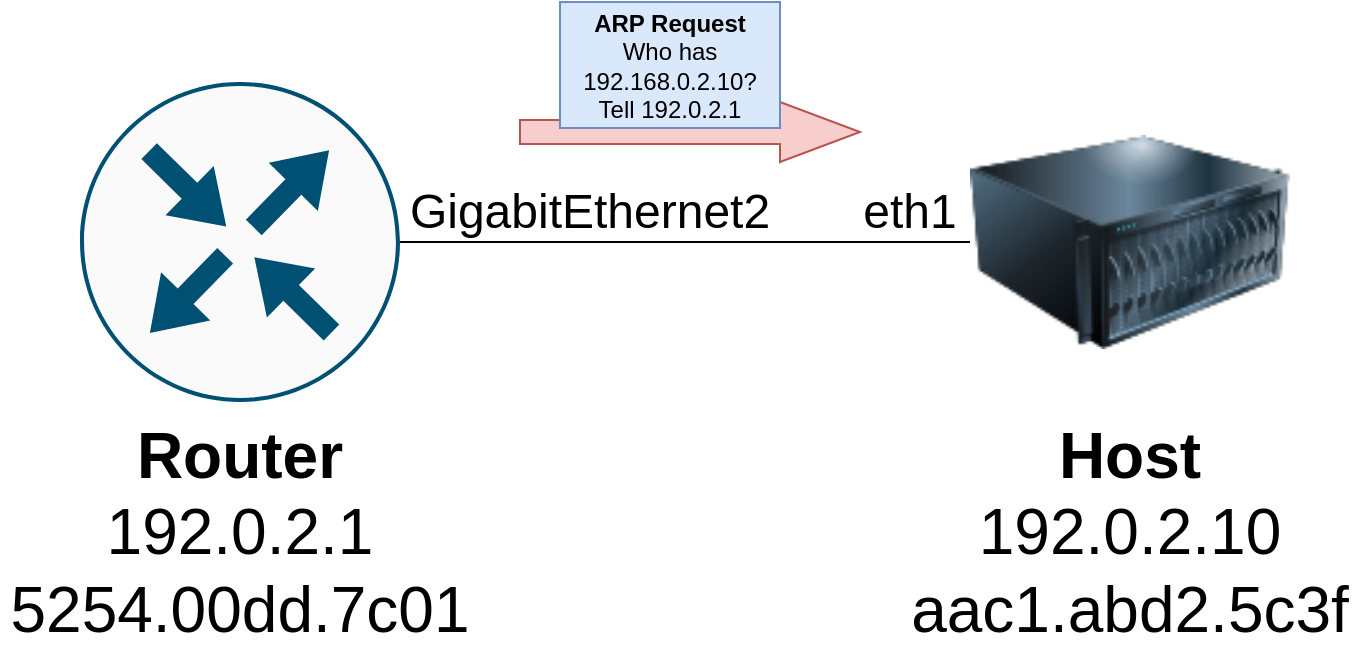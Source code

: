 <mxfile version="17.5.0" type="device"><diagram id="gkMwvEXVFvD15q9P0unt" name="Page-1"><mxGraphModel dx="780" dy="1112" grid="1" gridSize="10" guides="1" tooltips="1" connect="1" arrows="1" fold="1" page="1" pageScale="1" pageWidth="850" pageHeight="1100" math="0" shadow="0"><root><mxCell id="0"/><mxCell id="1" parent="0"/><mxCell id="rUtFMbiMm77uvTc8waQB-3" style="edgeStyle=orthogonalEdgeStyle;rounded=0;orthogonalLoop=1;jettySize=auto;html=1;exitX=1;exitY=0.5;exitDx=0;exitDy=0;exitPerimeter=0;entryX=0;entryY=0.5;entryDx=0;entryDy=0;endArrow=none;endFill=0;" parent="1" source="rUtFMbiMm77uvTc8waQB-1" target="rUtFMbiMm77uvTc8waQB-2" edge="1"><mxGeometry relative="1" as="geometry"/></mxCell><mxCell id="rUtFMbiMm77uvTc8waQB-1" value="" style="sketch=0;points=[[0.5,0,0],[1,0.5,0],[0.5,1,0],[0,0.5,0],[0.145,0.145,0],[0.856,0.145,0],[0.855,0.856,0],[0.145,0.855,0]];verticalLabelPosition=bottom;html=1;verticalAlign=top;aspect=fixed;align=center;pointerEvents=1;shape=mxgraph.cisco19.rect;prIcon=router;fillColor=#FAFAFA;strokeColor=#005073;" parent="1" vertex="1"><mxGeometry x="80" y="280" width="160" height="160" as="geometry"/></mxCell><mxCell id="rUtFMbiMm77uvTc8waQB-2" value="" style="image;html=1;image=img/lib/clip_art/computers/Server_128x128.png" parent="1" vertex="1"><mxGeometry x="525" y="280" width="160" height="160" as="geometry"/></mxCell><mxCell id="rUtFMbiMm77uvTc8waQB-4" value="&lt;font style=&quot;font-size: 32px&quot;&gt;&lt;b&gt;Router&lt;/b&gt;&lt;br&gt;192.0.2.1&lt;br&gt;5254.00dd.7c01&lt;/font&gt;" style="text;html=1;strokeColor=none;fillColor=none;align=center;verticalAlign=middle;whiteSpace=wrap;rounded=0;" parent="1" vertex="1"><mxGeometry x="40" y="450" width="240" height="110" as="geometry"/></mxCell><mxCell id="rUtFMbiMm77uvTc8waQB-5" value="&lt;font style=&quot;font-size: 32px&quot;&gt;&lt;b&gt;Host&lt;/b&gt;&lt;br&gt;192.0.2.10&lt;br&gt;aac1.abd2.5c3f&lt;/font&gt;" style="text;html=1;strokeColor=none;fillColor=none;align=center;verticalAlign=middle;whiteSpace=wrap;rounded=0;" parent="1" vertex="1"><mxGeometry x="490" y="450" width="230" height="110" as="geometry"/></mxCell><mxCell id="rUtFMbiMm77uvTc8waQB-6" value="&lt;font style=&quot;font-size: 24px&quot;&gt;GigabitEthernet2&lt;/font&gt;" style="text;html=1;strokeColor=none;fillColor=none;align=center;verticalAlign=middle;whiteSpace=wrap;rounded=0;fontSize=12;" parent="1" vertex="1"><mxGeometry x="290" y="335" width="90" height="20" as="geometry"/></mxCell><mxCell id="rUtFMbiMm77uvTc8waQB-8" value="&lt;font style=&quot;font-size: 24px&quot;&gt;eth1&lt;/font&gt;" style="text;html=1;strokeColor=none;fillColor=none;align=center;verticalAlign=middle;whiteSpace=wrap;rounded=0;fontSize=12;" parent="1" vertex="1"><mxGeometry x="470" y="330" width="50" height="30" as="geometry"/></mxCell><mxCell id="yRaKVGp9ywDn_agUIUlf-1" value="" style="html=1;shadow=0;dashed=0;align=center;verticalAlign=middle;shape=mxgraph.arrows2.arrow;dy=0.6;dx=40;notch=0;fillColor=#f8cecc;strokeColor=#b85450;" vertex="1" parent="1"><mxGeometry x="300" y="290" width="170" height="30" as="geometry"/></mxCell><mxCell id="yRaKVGp9ywDn_agUIUlf-2" value="&lt;b&gt;ARP Request&lt;/b&gt;&lt;br&gt;Who has 192.168.0.2.10?&lt;br&gt;Tell 192.0.2.1" style="rounded=0;whiteSpace=wrap;html=1;fillColor=#dae8fc;strokeColor=#6c8ebf;" vertex="1" parent="1"><mxGeometry x="320" y="240" width="110" height="63" as="geometry"/></mxCell></root></mxGraphModel></diagram></mxfile>